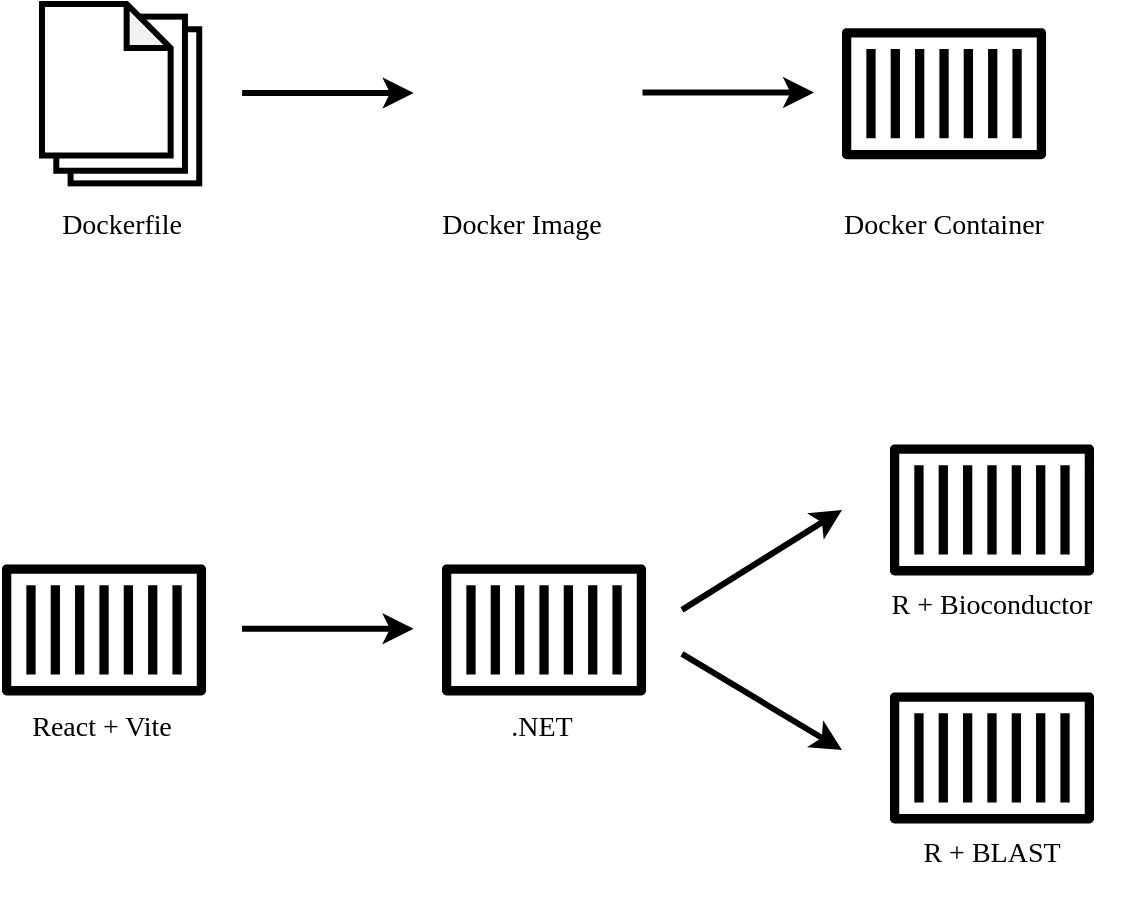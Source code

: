 <mxfile version="28.0.7">
  <diagram id="cSlxbGmUYYROT3KufzOf" name="Page-2">
    <mxGraphModel dx="1744" dy="1068" grid="1" gridSize="10" guides="1" tooltips="1" connect="1" arrows="1" fold="1" page="1" pageScale="1" pageWidth="850" pageHeight="1100" math="0" shadow="0">
      <root>
        <mxCell id="0" />
        <mxCell id="1" parent="0" />
        <mxCell id="x7ecTidKIlWoN0leOe8E-1" value="" style="group" vertex="1" connectable="0" parent="1">
          <mxGeometry x="160" y="40" width="530" height="120" as="geometry" />
        </mxCell>
        <mxCell id="NSuvMrRVn5Ygm7CTUUxd-28" value="" style="shape=image;html=1;verticalAlign=middle;verticalLabelPosition=bottom;labelBackgroundColor=#ffffff;imageAspect=0;aspect=fixed;image=https://icons.diagrams.net/icon-cache1/Ionicons_Fill_Vol_2-2187/logo-docker-1464.svg;fillColor=#3333FF;rounded=0;shadow=0;glass=0;strokeColor=light-dark(#000000,#A8A8FF);strokeWidth=3;align=center;fontFamily=Helvetica;fontSize=12;fontColor=default;" vertex="1" parent="x7ecTidKIlWoN0leOe8E-1">
          <mxGeometry x="198.945" y="3.789" width="82.105" height="82.105" as="geometry" />
        </mxCell>
        <mxCell id="NSuvMrRVn5Ygm7CTUUxd-29" value="" style="group" vertex="1" connectable="0" parent="x7ecTidKIlWoN0leOe8E-1">
          <mxGeometry width="78.619" height="89.684" as="geometry" />
        </mxCell>
        <mxCell id="NSuvMrRVn5Ygm7CTUUxd-15" value="" style="rounded=0;whiteSpace=wrap;html=1;strokeColor=light-dark(#000000,#A8A8FF);fillColor=default;strokeWidth=3;perimeterSpacing=0;shadow=0;glass=0;" vertex="1" parent="NSuvMrRVn5Ygm7CTUUxd-29">
          <mxGeometry x="14.294" y="12.632" width="64.325" height="77.053" as="geometry" />
        </mxCell>
        <mxCell id="NSuvMrRVn5Ygm7CTUUxd-16" value="" style="rounded=0;whiteSpace=wrap;html=1;strokeColor=light-dark(#000000,#A8A8FF);fillColor=default;strokeWidth=3;perimeterSpacing=0;shadow=0;glass=0;" vertex="1" parent="NSuvMrRVn5Ygm7CTUUxd-29">
          <mxGeometry x="7.147" y="6.316" width="64.325" height="77.053" as="geometry" />
        </mxCell>
        <mxCell id="NSuvMrRVn5Ygm7CTUUxd-18" value="" style="shape=note;whiteSpace=wrap;html=1;backgroundOutline=1;darkOpacity=0.05;rounded=0;shadow=0;glass=0;strokeColor=light-dark(#000000,#A8A8FF);strokeWidth=3;align=center;verticalAlign=middle;fontFamily=Helvetica;fontSize=12;fontColor=default;fillColor=default;size=22;" vertex="1" parent="NSuvMrRVn5Ygm7CTUUxd-29">
          <mxGeometry width="64.325" height="75.789" as="geometry" />
        </mxCell>
        <mxCell id="NSuvMrRVn5Ygm7CTUUxd-3" value="" style="shape=image;html=1;verticalAlign=middle;verticalLabelPosition=bottom;labelBackgroundColor=#ffffff;imageAspect=0;aspect=fixed;image=https://icons.diagrams.net/icon-cache1/Ionicons_Fill_Vol_2-2187/logo-docker-1464.svg;fillColor=#3333FF;rounded=0;shadow=0;glass=0;strokeColor=light-dark(#000000,#A8A8FF);strokeWidth=3;align=center;fontFamily=Helvetica;fontSize=12;fontColor=default;" vertex="1" parent="NSuvMrRVn5Ygm7CTUUxd-29">
          <mxGeometry x="10.006" y="25.263" width="39.158" height="39.158" as="geometry" />
        </mxCell>
        <mxCell id="NSuvMrRVn5Ygm7CTUUxd-32" value="" style="sketch=0;outlineConnect=0;dashed=0;verticalLabelPosition=bottom;verticalAlign=top;align=center;html=1;fontSize=12;fontStyle=0;aspect=fixed;pointerEvents=1;shape=mxgraph.aws4.container_1;fillColor=#000000;fontColor=#333333;strokeColor=#000000;" vertex="1" parent="x7ecTidKIlWoN0leOe8E-1">
          <mxGeometry x="399.997" y="11.899" width="102.032" height="65.893" as="geometry" />
        </mxCell>
        <mxCell id="NSuvMrRVn5Ygm7CTUUxd-39" value="" style="endArrow=classic;html=1;rounded=0;strokeWidth=3;" edge="1" parent="x7ecTidKIlWoN0leOe8E-1">
          <mxGeometry width="50" height="50" relative="1" as="geometry">
            <mxPoint x="100.061" y="44.526" as="sourcePoint" />
            <mxPoint x="185.827" y="44.526" as="targetPoint" />
          </mxGeometry>
        </mxCell>
        <mxCell id="NSuvMrRVn5Ygm7CTUUxd-40" value="" style="endArrow=classic;html=1;rounded=0;strokeWidth=3;" edge="1" parent="x7ecTidKIlWoN0leOe8E-1">
          <mxGeometry width="50" height="50" relative="1" as="geometry">
            <mxPoint x="300.246" y="44.256" as="sourcePoint" />
            <mxPoint x="386.013" y="44.256" as="targetPoint" />
          </mxGeometry>
        </mxCell>
        <mxCell id="NSuvMrRVn5Ygm7CTUUxd-41" value="Dockerfile" style="text;html=1;align=center;verticalAlign=middle;whiteSpace=wrap;rounded=0;fontFamily=Verdana;fontSize=14;" vertex="1" parent="x7ecTidKIlWoN0leOe8E-1">
          <mxGeometry y="101.05" width="80" height="18.95" as="geometry" />
        </mxCell>
        <mxCell id="NSuvMrRVn5Ygm7CTUUxd-42" value="Docker Image" style="text;html=1;align=center;verticalAlign=middle;whiteSpace=wrap;rounded=0;fontFamily=Verdana;fontSize=14;" vertex="1" parent="x7ecTidKIlWoN0leOe8E-1">
          <mxGeometry x="180" y="101.05" width="120" height="18.95" as="geometry" />
        </mxCell>
        <mxCell id="NSuvMrRVn5Ygm7CTUUxd-43" value="Docker Container" style="text;html=1;align=center;verticalAlign=middle;whiteSpace=wrap;rounded=0;fontFamily=Verdana;fontSize=14;" vertex="1" parent="x7ecTidKIlWoN0leOe8E-1">
          <mxGeometry x="386.01" y="101.05" width="130" height="18.95" as="geometry" />
        </mxCell>
        <mxCell id="x7ecTidKIlWoN0leOe8E-2" value="" style="sketch=0;outlineConnect=0;dashed=0;verticalLabelPosition=bottom;verticalAlign=top;align=center;html=1;fontSize=12;fontStyle=0;aspect=fixed;pointerEvents=1;shape=mxgraph.aws4.container_1;fillColor=#000000;fontColor=#333333;strokeColor=#000000;" vertex="1" parent="1">
          <mxGeometry x="360" y="320" width="102.032" height="65.893" as="geometry" />
        </mxCell>
        <mxCell id="x7ecTidKIlWoN0leOe8E-3" value="&lt;div style=&quot;&quot;&gt;&lt;span style=&quot;background-color: transparent; color: light-dark(rgb(0, 0, 0), rgb(255, 255, 255)); font-size: 14px;&quot;&gt;&lt;font face=&quot;Verdana&quot;&gt;.NET&lt;/font&gt;&lt;/span&gt;&lt;/div&gt;" style="text;whiteSpace=wrap;html=1;align=center;" vertex="1" parent="1">
          <mxGeometry x="360" y="385.89" width="100" height="40" as="geometry" />
        </mxCell>
        <mxCell id="x7ecTidKIlWoN0leOe8E-7" value="" style="sketch=0;outlineConnect=0;dashed=0;verticalLabelPosition=bottom;verticalAlign=top;align=center;html=1;fontSize=12;fontStyle=0;aspect=fixed;pointerEvents=1;shape=mxgraph.aws4.container_1;fillColor=#000000;fontColor=#333333;strokeColor=#000000;" vertex="1" parent="1">
          <mxGeometry x="140" y="320" width="102.032" height="65.893" as="geometry" />
        </mxCell>
        <mxCell id="x7ecTidKIlWoN0leOe8E-8" value="&lt;div style=&quot;&quot;&gt;&lt;span style=&quot;background-color: transparent; color: light-dark(rgb(0, 0, 0), rgb(255, 255, 255)); font-size: 14px;&quot;&gt;&lt;font face=&quot;Verdana&quot;&gt;React + Vite&lt;/font&gt;&lt;/span&gt;&lt;/div&gt;" style="text;whiteSpace=wrap;html=1;align=center;" vertex="1" parent="1">
          <mxGeometry x="140" y="385.89" width="100" height="40" as="geometry" />
        </mxCell>
        <mxCell id="x7ecTidKIlWoN0leOe8E-9" value="" style="endArrow=classic;html=1;rounded=0;strokeWidth=3;" edge="1" parent="1">
          <mxGeometry width="50" height="50" relative="1" as="geometry">
            <mxPoint x="260" y="352.36" as="sourcePoint" />
            <mxPoint x="345.766" y="352.36" as="targetPoint" />
          </mxGeometry>
        </mxCell>
        <mxCell id="x7ecTidKIlWoN0leOe8E-10" value="" style="sketch=0;outlineConnect=0;dashed=0;verticalLabelPosition=bottom;verticalAlign=top;align=center;html=1;fontSize=12;fontStyle=0;aspect=fixed;pointerEvents=1;shape=mxgraph.aws4.container_1;fillColor=#000000;fontColor=#333333;strokeColor=#000000;" vertex="1" parent="1">
          <mxGeometry x="583.98" y="260" width="102.032" height="65.893" as="geometry" />
        </mxCell>
        <mxCell id="x7ecTidKIlWoN0leOe8E-11" value="&lt;div style=&quot;&quot;&gt;&lt;font face=&quot;Verdana&quot;&gt;&lt;span style=&quot;font-size: 14px;&quot;&gt;R&amp;nbsp;&lt;/span&gt;&lt;/font&gt;&lt;span style=&quot;font-size: 14px; font-family: Verdana; background-color: transparent; color: light-dark(rgb(0, 0, 0), rgb(255, 255, 255));&quot;&gt;+&amp;nbsp;&lt;/span&gt;&lt;span style=&quot;font-size: 14px; font-family: Verdana; background-color: transparent; color: light-dark(rgb(0, 0, 0), rgb(255, 255, 255));&quot;&gt;Bioconductor&lt;/span&gt;&lt;/div&gt;" style="text;whiteSpace=wrap;html=1;align=center;" vertex="1" parent="1">
          <mxGeometry x="570" y="325.89" width="130" height="40" as="geometry" />
        </mxCell>
        <mxCell id="x7ecTidKIlWoN0leOe8E-14" value="" style="endArrow=classic;html=1;rounded=0;strokeWidth=3;" edge="1" parent="1">
          <mxGeometry width="50" height="50" relative="1" as="geometry">
            <mxPoint x="480" y="342.95" as="sourcePoint" />
            <mxPoint x="560" y="292.95" as="targetPoint" />
          </mxGeometry>
        </mxCell>
        <mxCell id="x7ecTidKIlWoN0leOe8E-15" value="" style="sketch=0;outlineConnect=0;dashed=0;verticalLabelPosition=bottom;verticalAlign=top;align=center;html=1;fontSize=12;fontStyle=0;aspect=fixed;pointerEvents=1;shape=mxgraph.aws4.container_1;fillColor=#000000;fontColor=#333333;strokeColor=#000000;" vertex="1" parent="1">
          <mxGeometry x="583.98" y="384" width="102.032" height="65.893" as="geometry" />
        </mxCell>
        <mxCell id="x7ecTidKIlWoN0leOe8E-16" value="&lt;div style=&quot;&quot;&gt;&lt;font face=&quot;Verdana&quot;&gt;&lt;span style=&quot;font-size: 14px;&quot;&gt;R&amp;nbsp;&lt;/span&gt;&lt;/font&gt;&lt;span style=&quot;font-size: 14px; font-family: Verdana; background-color: transparent; color: light-dark(rgb(0, 0, 0), rgb(255, 255, 255));&quot;&gt;+&amp;nbsp;&lt;/span&gt;&lt;span style=&quot;font-size: 14px; font-family: Verdana; background-color: transparent; color: light-dark(rgb(0, 0, 0), rgb(255, 255, 255));&quot;&gt;BLAST&lt;/span&gt;&lt;/div&gt;" style="text;whiteSpace=wrap;html=1;align=center;" vertex="1" parent="1">
          <mxGeometry x="570" y="449.89" width="130" height="40" as="geometry" />
        </mxCell>
        <mxCell id="x7ecTidKIlWoN0leOe8E-17" value="" style="endArrow=classic;html=1;rounded=0;strokeWidth=3;" edge="1" parent="1">
          <mxGeometry width="50" height="50" relative="1" as="geometry">
            <mxPoint x="480" y="364.95" as="sourcePoint" />
            <mxPoint x="560" y="412.95" as="targetPoint" />
          </mxGeometry>
        </mxCell>
      </root>
    </mxGraphModel>
  </diagram>
</mxfile>
